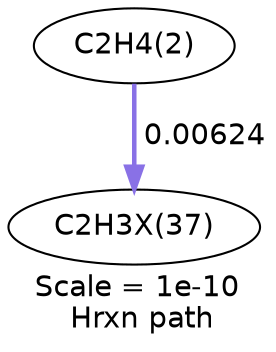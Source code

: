 digraph reaction_paths {
center=1;
s5 -> s43[fontname="Helvetica", style="setlinewidth(2.17)", arrowsize=1.08, color="0.7, 0.506, 0.9"
, label=" 0.00624"];
s5 [ fontname="Helvetica", label="C2H4(2)"];
s43 [ fontname="Helvetica", label="C2H3X(37)"];
 label = "Scale = 1e-10\l Hrxn path";
 fontname = "Helvetica";
}
